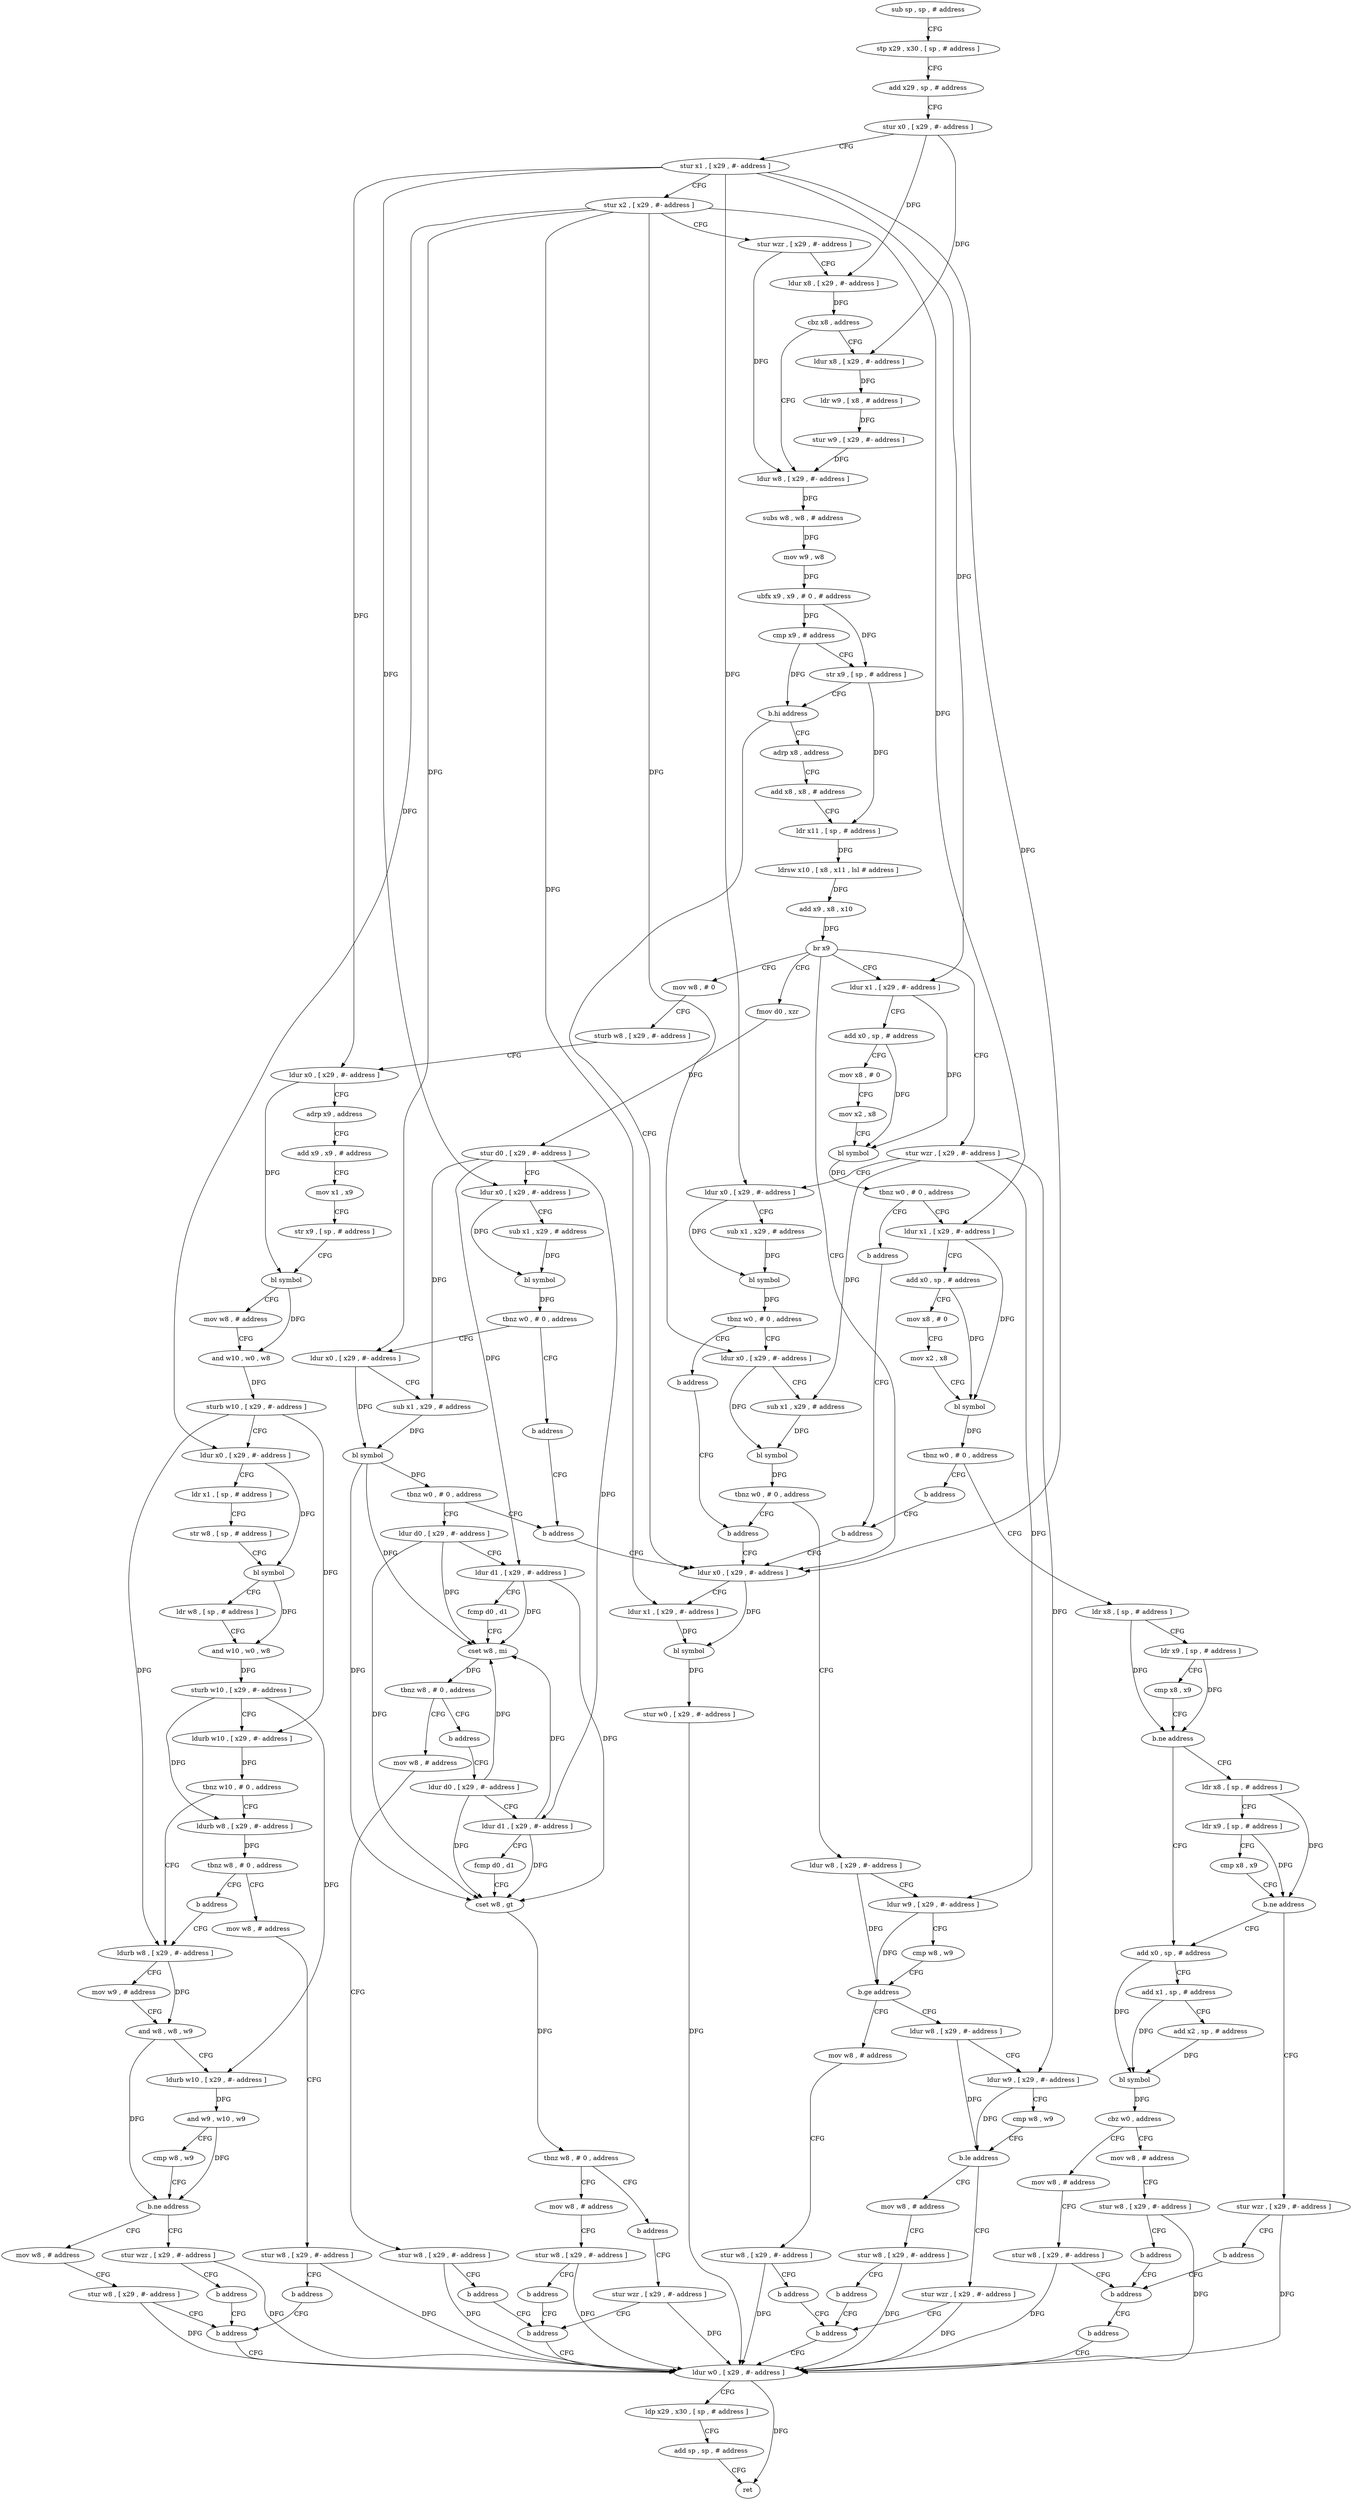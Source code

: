 digraph "func" {
"179504" [label = "sub sp , sp , # address" ]
"179508" [label = "stp x29 , x30 , [ sp , # address ]" ]
"179512" [label = "add x29 , sp , # address" ]
"179516" [label = "stur x0 , [ x29 , #- address ]" ]
"179520" [label = "stur x1 , [ x29 , #- address ]" ]
"179524" [label = "stur x2 , [ x29 , #- address ]" ]
"179528" [label = "stur wzr , [ x29 , #- address ]" ]
"179532" [label = "ldur x8 , [ x29 , #- address ]" ]
"179536" [label = "cbz x8 , address" ]
"179552" [label = "ldur w8 , [ x29 , #- address ]" ]
"179540" [label = "ldur x8 , [ x29 , #- address ]" ]
"179556" [label = "subs w8 , w8 , # address" ]
"179560" [label = "mov w9 , w8" ]
"179564" [label = "ubfx x9 , x9 , # 0 , # address" ]
"179568" [label = "cmp x9 , # address" ]
"179572" [label = "str x9 , [ sp , # address ]" ]
"179576" [label = "b.hi address" ]
"180140" [label = "ldur x0 , [ x29 , #- address ]" ]
"179580" [label = "adrp x8 , address" ]
"179544" [label = "ldr w9 , [ x8 , # address ]" ]
"179548" [label = "stur w9 , [ x29 , #- address ]" ]
"180144" [label = "ldur x1 , [ x29 , #- address ]" ]
"180148" [label = "bl symbol" ]
"180152" [label = "stur w0 , [ x29 , #- address ]" ]
"180156" [label = "ldur w0 , [ x29 , #- address ]" ]
"179584" [label = "add x8 , x8 , # address" ]
"179588" [label = "ldr x11 , [ sp , # address ]" ]
"179592" [label = "ldrsw x10 , [ x8 , x11 , lsl # address ]" ]
"179596" [label = "add x9 , x8 , x10" ]
"179600" [label = "br x9" ]
"179604" [label = "stur wzr , [ x29 , #- address ]" ]
"179712" [label = "fmov d0 , xzr" ]
"179840" [label = "mov w8 , # 0" ]
"179992" [label = "ldur x1 , [ x29 , #- address ]" ]
"179608" [label = "ldur x0 , [ x29 , #- address ]" ]
"179612" [label = "sub x1 , x29 , # address" ]
"179616" [label = "bl symbol" ]
"179620" [label = "tbnz w0 , # 0 , address" ]
"179628" [label = "ldur x0 , [ x29 , #- address ]" ]
"179624" [label = "b address" ]
"179716" [label = "stur d0 , [ x29 , #- address ]" ]
"179720" [label = "ldur x0 , [ x29 , #- address ]" ]
"179724" [label = "sub x1 , x29 , # address" ]
"179728" [label = "bl symbol" ]
"179732" [label = "tbnz w0 , # 0 , address" ]
"179740" [label = "ldur x0 , [ x29 , #- address ]" ]
"179736" [label = "b address" ]
"179844" [label = "sturb w8 , [ x29 , #- address ]" ]
"179848" [label = "ldur x0 , [ x29 , #- address ]" ]
"179852" [label = "adrp x9 , address" ]
"179856" [label = "add x9 , x9 , # address" ]
"179860" [label = "mov x1 , x9" ]
"179864" [label = "str x9 , [ sp , # address ]" ]
"179868" [label = "bl symbol" ]
"179872" [label = "mov w8 , # address" ]
"179876" [label = "and w10 , w0 , w8" ]
"179880" [label = "sturb w10 , [ x29 , #- address ]" ]
"179884" [label = "ldur x0 , [ x29 , #- address ]" ]
"179888" [label = "ldr x1 , [ sp , # address ]" ]
"179892" [label = "str w8 , [ sp , # address ]" ]
"179896" [label = "bl symbol" ]
"179900" [label = "ldr w8 , [ sp , # address ]" ]
"179904" [label = "and w10 , w0 , w8" ]
"179908" [label = "sturb w10 , [ x29 , #- address ]" ]
"179912" [label = "ldurb w10 , [ x29 , #- address ]" ]
"179916" [label = "tbnz w10 , # 0 , address" ]
"179944" [label = "ldurb w8 , [ x29 , #- address ]" ]
"179920" [label = "ldurb w8 , [ x29 , #- address ]" ]
"179996" [label = "add x0 , sp , # address" ]
"180000" [label = "mov x8 , # 0" ]
"180004" [label = "mov x2 , x8" ]
"180008" [label = "bl symbol" ]
"180012" [label = "tbnz w0 , # 0 , address" ]
"180020" [label = "ldur x1 , [ x29 , #- address ]" ]
"180016" [label = "b address" ]
"179632" [label = "sub x1 , x29 , # address" ]
"179636" [label = "bl symbol" ]
"179640" [label = "tbnz w0 , # 0 , address" ]
"179648" [label = "ldur w8 , [ x29 , #- address ]" ]
"179644" [label = "b address" ]
"179744" [label = "sub x1 , x29 , # address" ]
"179748" [label = "bl symbol" ]
"179752" [label = "tbnz w0 , # 0 , address" ]
"179760" [label = "ldur d0 , [ x29 , #- address ]" ]
"179756" [label = "b address" ]
"179948" [label = "mov w9 , # address" ]
"179952" [label = "and w8 , w8 , w9" ]
"179956" [label = "ldurb w10 , [ x29 , #- address ]" ]
"179960" [label = "and w9 , w10 , w9" ]
"179964" [label = "cmp w8 , w9" ]
"179968" [label = "b.ne address" ]
"179980" [label = "mov w8 , # address" ]
"179972" [label = "stur wzr , [ x29 , #- address ]" ]
"179924" [label = "tbnz w8 , # 0 , address" ]
"179932" [label = "mov w8 , # address" ]
"179928" [label = "b address" ]
"180024" [label = "add x0 , sp , # address" ]
"180028" [label = "mov x8 , # 0" ]
"180032" [label = "mov x2 , x8" ]
"180036" [label = "bl symbol" ]
"180040" [label = "tbnz w0 , # 0 , address" ]
"180048" [label = "ldr x8 , [ sp , # address ]" ]
"180044" [label = "b address" ]
"180132" [label = "b address" ]
"179652" [label = "ldur w9 , [ x29 , #- address ]" ]
"179656" [label = "cmp w8 , w9" ]
"179660" [label = "b.ge address" ]
"179676" [label = "ldur w8 , [ x29 , #- address ]" ]
"179664" [label = "mov w8 , # address" ]
"179764" [label = "ldur d1 , [ x29 , #- address ]" ]
"179768" [label = "fcmp d0 , d1" ]
"179772" [label = "cset w8 , mi" ]
"179776" [label = "tbnz w8 , # 0 , address" ]
"179784" [label = "mov w8 , # address" ]
"179780" [label = "b address" ]
"179984" [label = "stur w8 , [ x29 , #- address ]" ]
"179988" [label = "b address" ]
"179976" [label = "b address" ]
"179936" [label = "stur w8 , [ x29 , #- address ]" ]
"179940" [label = "b address" ]
"180052" [label = "ldr x9 , [ sp , # address ]" ]
"180056" [label = "cmp x8 , x9" ]
"180060" [label = "b.ne address" ]
"180088" [label = "add x0 , sp , # address" ]
"180064" [label = "ldr x8 , [ sp , # address ]" ]
"179680" [label = "ldur w9 , [ x29 , #- address ]" ]
"179684" [label = "cmp w8 , w9" ]
"179688" [label = "b.le address" ]
"179704" [label = "stur wzr , [ x29 , #- address ]" ]
"179692" [label = "mov w8 , # address" ]
"179668" [label = "stur w8 , [ x29 , #- address ]" ]
"179672" [label = "b address" ]
"179708" [label = "b address" ]
"179788" [label = "stur w8 , [ x29 , #- address ]" ]
"179792" [label = "b address" ]
"179836" [label = "b address" ]
"179796" [label = "ldur d0 , [ x29 , #- address ]" ]
"180160" [label = "ldp x29 , x30 , [ sp , # address ]" ]
"180164" [label = "add sp , sp , # address" ]
"180168" [label = "ret" ]
"180092" [label = "add x1 , sp , # address" ]
"180096" [label = "add x2 , sp , # address" ]
"180100" [label = "bl symbol" ]
"180104" [label = "cbz w0 , address" ]
"180120" [label = "mov w8 , # address" ]
"180108" [label = "mov w8 , # address" ]
"180068" [label = "ldr x9 , [ sp , # address ]" ]
"180072" [label = "cmp x8 , x9" ]
"180076" [label = "b.ne address" ]
"180080" [label = "stur wzr , [ x29 , #- address ]" ]
"179696" [label = "stur w8 , [ x29 , #- address ]" ]
"179700" [label = "b address" ]
"179800" [label = "ldur d1 , [ x29 , #- address ]" ]
"179804" [label = "fcmp d0 , d1" ]
"179808" [label = "cset w8 , gt" ]
"179812" [label = "tbnz w8 , # 0 , address" ]
"179820" [label = "mov w8 , # address" ]
"179816" [label = "b address" ]
"180124" [label = "stur w8 , [ x29 , #- address ]" ]
"180128" [label = "b address" ]
"180112" [label = "stur w8 , [ x29 , #- address ]" ]
"180116" [label = "b address" ]
"180084" [label = "b address" ]
"179824" [label = "stur w8 , [ x29 , #- address ]" ]
"179828" [label = "b address" ]
"179832" [label = "stur wzr , [ x29 , #- address ]" ]
"180136" [label = "b address" ]
"179504" -> "179508" [ label = "CFG" ]
"179508" -> "179512" [ label = "CFG" ]
"179512" -> "179516" [ label = "CFG" ]
"179516" -> "179520" [ label = "CFG" ]
"179516" -> "179532" [ label = "DFG" ]
"179516" -> "179540" [ label = "DFG" ]
"179520" -> "179524" [ label = "CFG" ]
"179520" -> "180140" [ label = "DFG" ]
"179520" -> "179608" [ label = "DFG" ]
"179520" -> "179720" [ label = "DFG" ]
"179520" -> "179848" [ label = "DFG" ]
"179520" -> "179992" [ label = "DFG" ]
"179524" -> "179528" [ label = "CFG" ]
"179524" -> "180144" [ label = "DFG" ]
"179524" -> "179884" [ label = "DFG" ]
"179524" -> "179628" [ label = "DFG" ]
"179524" -> "179740" [ label = "DFG" ]
"179524" -> "180020" [ label = "DFG" ]
"179528" -> "179532" [ label = "CFG" ]
"179528" -> "179552" [ label = "DFG" ]
"179532" -> "179536" [ label = "DFG" ]
"179536" -> "179552" [ label = "CFG" ]
"179536" -> "179540" [ label = "CFG" ]
"179552" -> "179556" [ label = "DFG" ]
"179540" -> "179544" [ label = "DFG" ]
"179556" -> "179560" [ label = "DFG" ]
"179560" -> "179564" [ label = "DFG" ]
"179564" -> "179568" [ label = "DFG" ]
"179564" -> "179572" [ label = "DFG" ]
"179568" -> "179572" [ label = "CFG" ]
"179568" -> "179576" [ label = "DFG" ]
"179572" -> "179576" [ label = "CFG" ]
"179572" -> "179588" [ label = "DFG" ]
"179576" -> "180140" [ label = "CFG" ]
"179576" -> "179580" [ label = "CFG" ]
"180140" -> "180144" [ label = "CFG" ]
"180140" -> "180148" [ label = "DFG" ]
"179580" -> "179584" [ label = "CFG" ]
"179544" -> "179548" [ label = "DFG" ]
"179548" -> "179552" [ label = "DFG" ]
"180144" -> "180148" [ label = "DFG" ]
"180148" -> "180152" [ label = "DFG" ]
"180152" -> "180156" [ label = "DFG" ]
"180156" -> "180160" [ label = "CFG" ]
"180156" -> "180168" [ label = "DFG" ]
"179584" -> "179588" [ label = "CFG" ]
"179588" -> "179592" [ label = "DFG" ]
"179592" -> "179596" [ label = "DFG" ]
"179596" -> "179600" [ label = "DFG" ]
"179600" -> "179604" [ label = "CFG" ]
"179600" -> "179712" [ label = "CFG" ]
"179600" -> "179840" [ label = "CFG" ]
"179600" -> "179992" [ label = "CFG" ]
"179600" -> "180140" [ label = "CFG" ]
"179604" -> "179608" [ label = "CFG" ]
"179604" -> "179652" [ label = "DFG" ]
"179604" -> "179680" [ label = "DFG" ]
"179604" -> "179632" [ label = "DFG" ]
"179712" -> "179716" [ label = "DFG" ]
"179840" -> "179844" [ label = "CFG" ]
"179992" -> "179996" [ label = "CFG" ]
"179992" -> "180008" [ label = "DFG" ]
"179608" -> "179612" [ label = "CFG" ]
"179608" -> "179616" [ label = "DFG" ]
"179612" -> "179616" [ label = "DFG" ]
"179616" -> "179620" [ label = "DFG" ]
"179620" -> "179628" [ label = "CFG" ]
"179620" -> "179624" [ label = "CFG" ]
"179628" -> "179632" [ label = "CFG" ]
"179628" -> "179636" [ label = "DFG" ]
"179624" -> "179644" [ label = "CFG" ]
"179716" -> "179720" [ label = "CFG" ]
"179716" -> "179764" [ label = "DFG" ]
"179716" -> "179800" [ label = "DFG" ]
"179716" -> "179744" [ label = "DFG" ]
"179720" -> "179724" [ label = "CFG" ]
"179720" -> "179728" [ label = "DFG" ]
"179724" -> "179728" [ label = "DFG" ]
"179728" -> "179732" [ label = "DFG" ]
"179732" -> "179740" [ label = "CFG" ]
"179732" -> "179736" [ label = "CFG" ]
"179740" -> "179744" [ label = "CFG" ]
"179740" -> "179748" [ label = "DFG" ]
"179736" -> "179756" [ label = "CFG" ]
"179844" -> "179848" [ label = "CFG" ]
"179848" -> "179852" [ label = "CFG" ]
"179848" -> "179868" [ label = "DFG" ]
"179852" -> "179856" [ label = "CFG" ]
"179856" -> "179860" [ label = "CFG" ]
"179860" -> "179864" [ label = "CFG" ]
"179864" -> "179868" [ label = "CFG" ]
"179868" -> "179872" [ label = "CFG" ]
"179868" -> "179876" [ label = "DFG" ]
"179872" -> "179876" [ label = "CFG" ]
"179876" -> "179880" [ label = "DFG" ]
"179880" -> "179884" [ label = "CFG" ]
"179880" -> "179912" [ label = "DFG" ]
"179880" -> "179944" [ label = "DFG" ]
"179884" -> "179888" [ label = "CFG" ]
"179884" -> "179896" [ label = "DFG" ]
"179888" -> "179892" [ label = "CFG" ]
"179892" -> "179896" [ label = "CFG" ]
"179896" -> "179900" [ label = "CFG" ]
"179896" -> "179904" [ label = "DFG" ]
"179900" -> "179904" [ label = "CFG" ]
"179904" -> "179908" [ label = "DFG" ]
"179908" -> "179912" [ label = "CFG" ]
"179908" -> "179956" [ label = "DFG" ]
"179908" -> "179920" [ label = "DFG" ]
"179912" -> "179916" [ label = "DFG" ]
"179916" -> "179944" [ label = "CFG" ]
"179916" -> "179920" [ label = "CFG" ]
"179944" -> "179948" [ label = "CFG" ]
"179944" -> "179952" [ label = "DFG" ]
"179920" -> "179924" [ label = "DFG" ]
"179996" -> "180000" [ label = "CFG" ]
"179996" -> "180008" [ label = "DFG" ]
"180000" -> "180004" [ label = "CFG" ]
"180004" -> "180008" [ label = "CFG" ]
"180008" -> "180012" [ label = "DFG" ]
"180012" -> "180020" [ label = "CFG" ]
"180012" -> "180016" [ label = "CFG" ]
"180020" -> "180024" [ label = "CFG" ]
"180020" -> "180036" [ label = "DFG" ]
"180016" -> "180132" [ label = "CFG" ]
"179632" -> "179636" [ label = "DFG" ]
"179636" -> "179640" [ label = "DFG" ]
"179640" -> "179648" [ label = "CFG" ]
"179640" -> "179644" [ label = "CFG" ]
"179648" -> "179652" [ label = "CFG" ]
"179648" -> "179660" [ label = "DFG" ]
"179644" -> "180140" [ label = "CFG" ]
"179744" -> "179748" [ label = "DFG" ]
"179748" -> "179752" [ label = "DFG" ]
"179748" -> "179772" [ label = "DFG" ]
"179748" -> "179808" [ label = "DFG" ]
"179752" -> "179760" [ label = "CFG" ]
"179752" -> "179756" [ label = "CFG" ]
"179760" -> "179764" [ label = "CFG" ]
"179760" -> "179772" [ label = "DFG" ]
"179760" -> "179808" [ label = "DFG" ]
"179756" -> "180140" [ label = "CFG" ]
"179948" -> "179952" [ label = "CFG" ]
"179952" -> "179956" [ label = "CFG" ]
"179952" -> "179968" [ label = "DFG" ]
"179956" -> "179960" [ label = "DFG" ]
"179960" -> "179964" [ label = "CFG" ]
"179960" -> "179968" [ label = "DFG" ]
"179964" -> "179968" [ label = "CFG" ]
"179968" -> "179980" [ label = "CFG" ]
"179968" -> "179972" [ label = "CFG" ]
"179980" -> "179984" [ label = "CFG" ]
"179972" -> "179976" [ label = "CFG" ]
"179972" -> "180156" [ label = "DFG" ]
"179924" -> "179932" [ label = "CFG" ]
"179924" -> "179928" [ label = "CFG" ]
"179932" -> "179936" [ label = "CFG" ]
"179928" -> "179944" [ label = "CFG" ]
"180024" -> "180028" [ label = "CFG" ]
"180024" -> "180036" [ label = "DFG" ]
"180028" -> "180032" [ label = "CFG" ]
"180032" -> "180036" [ label = "CFG" ]
"180036" -> "180040" [ label = "DFG" ]
"180040" -> "180048" [ label = "CFG" ]
"180040" -> "180044" [ label = "CFG" ]
"180048" -> "180052" [ label = "CFG" ]
"180048" -> "180060" [ label = "DFG" ]
"180044" -> "180132" [ label = "CFG" ]
"180132" -> "180140" [ label = "CFG" ]
"179652" -> "179656" [ label = "CFG" ]
"179652" -> "179660" [ label = "DFG" ]
"179656" -> "179660" [ label = "CFG" ]
"179660" -> "179676" [ label = "CFG" ]
"179660" -> "179664" [ label = "CFG" ]
"179676" -> "179680" [ label = "CFG" ]
"179676" -> "179688" [ label = "DFG" ]
"179664" -> "179668" [ label = "CFG" ]
"179764" -> "179768" [ label = "CFG" ]
"179764" -> "179772" [ label = "DFG" ]
"179764" -> "179808" [ label = "DFG" ]
"179768" -> "179772" [ label = "CFG" ]
"179772" -> "179776" [ label = "DFG" ]
"179776" -> "179784" [ label = "CFG" ]
"179776" -> "179780" [ label = "CFG" ]
"179784" -> "179788" [ label = "CFG" ]
"179780" -> "179796" [ label = "CFG" ]
"179984" -> "179988" [ label = "CFG" ]
"179984" -> "180156" [ label = "DFG" ]
"179988" -> "180156" [ label = "CFG" ]
"179976" -> "179988" [ label = "CFG" ]
"179936" -> "179940" [ label = "CFG" ]
"179936" -> "180156" [ label = "DFG" ]
"179940" -> "179988" [ label = "CFG" ]
"180052" -> "180056" [ label = "CFG" ]
"180052" -> "180060" [ label = "DFG" ]
"180056" -> "180060" [ label = "CFG" ]
"180060" -> "180088" [ label = "CFG" ]
"180060" -> "180064" [ label = "CFG" ]
"180088" -> "180092" [ label = "CFG" ]
"180088" -> "180100" [ label = "DFG" ]
"180064" -> "180068" [ label = "CFG" ]
"180064" -> "180076" [ label = "DFG" ]
"179680" -> "179684" [ label = "CFG" ]
"179680" -> "179688" [ label = "DFG" ]
"179684" -> "179688" [ label = "CFG" ]
"179688" -> "179704" [ label = "CFG" ]
"179688" -> "179692" [ label = "CFG" ]
"179704" -> "179708" [ label = "CFG" ]
"179704" -> "180156" [ label = "DFG" ]
"179692" -> "179696" [ label = "CFG" ]
"179668" -> "179672" [ label = "CFG" ]
"179668" -> "180156" [ label = "DFG" ]
"179672" -> "179708" [ label = "CFG" ]
"179708" -> "180156" [ label = "CFG" ]
"179788" -> "179792" [ label = "CFG" ]
"179788" -> "180156" [ label = "DFG" ]
"179792" -> "179836" [ label = "CFG" ]
"179836" -> "180156" [ label = "CFG" ]
"179796" -> "179800" [ label = "CFG" ]
"179796" -> "179772" [ label = "DFG" ]
"179796" -> "179808" [ label = "DFG" ]
"180160" -> "180164" [ label = "CFG" ]
"180164" -> "180168" [ label = "CFG" ]
"180092" -> "180096" [ label = "CFG" ]
"180092" -> "180100" [ label = "DFG" ]
"180096" -> "180100" [ label = "DFG" ]
"180100" -> "180104" [ label = "DFG" ]
"180104" -> "180120" [ label = "CFG" ]
"180104" -> "180108" [ label = "CFG" ]
"180120" -> "180124" [ label = "CFG" ]
"180108" -> "180112" [ label = "CFG" ]
"180068" -> "180072" [ label = "CFG" ]
"180068" -> "180076" [ label = "DFG" ]
"180072" -> "180076" [ label = "CFG" ]
"180076" -> "180088" [ label = "CFG" ]
"180076" -> "180080" [ label = "CFG" ]
"180080" -> "180084" [ label = "CFG" ]
"180080" -> "180156" [ label = "DFG" ]
"179696" -> "179700" [ label = "CFG" ]
"179696" -> "180156" [ label = "DFG" ]
"179700" -> "179708" [ label = "CFG" ]
"179800" -> "179804" [ label = "CFG" ]
"179800" -> "179772" [ label = "DFG" ]
"179800" -> "179808" [ label = "DFG" ]
"179804" -> "179808" [ label = "CFG" ]
"179808" -> "179812" [ label = "DFG" ]
"179812" -> "179820" [ label = "CFG" ]
"179812" -> "179816" [ label = "CFG" ]
"179820" -> "179824" [ label = "CFG" ]
"179816" -> "179832" [ label = "CFG" ]
"180124" -> "180128" [ label = "CFG" ]
"180124" -> "180156" [ label = "DFG" ]
"180128" -> "180136" [ label = "CFG" ]
"180112" -> "180116" [ label = "CFG" ]
"180112" -> "180156" [ label = "DFG" ]
"180116" -> "180128" [ label = "CFG" ]
"180084" -> "180128" [ label = "CFG" ]
"179824" -> "179828" [ label = "CFG" ]
"179824" -> "180156" [ label = "DFG" ]
"179828" -> "179836" [ label = "CFG" ]
"179832" -> "179836" [ label = "CFG" ]
"179832" -> "180156" [ label = "DFG" ]
"180136" -> "180156" [ label = "CFG" ]
}
